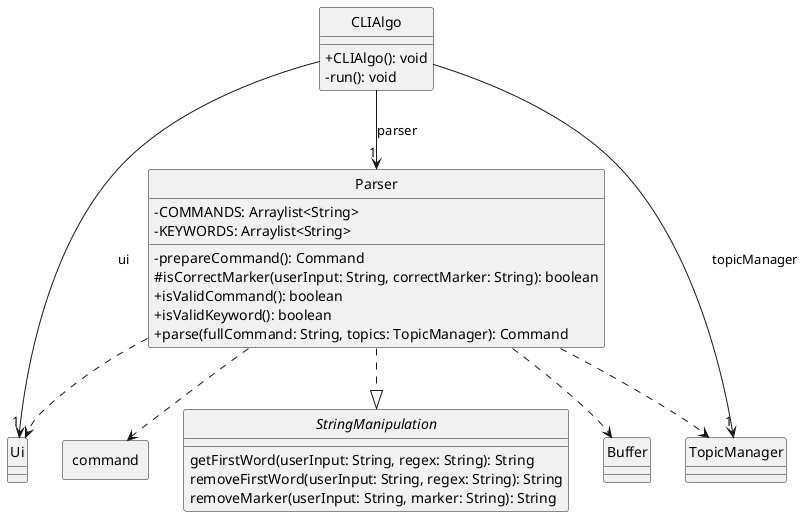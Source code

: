 @startuml
skinparam classAttributeIconSize 0
hide circle
class Parser {
-COMMANDS: Arraylist<String>
-KEYWORDS: Arraylist<String>

-prepareCommand(): Command
#isCorrectMarker(userInput: String, correctMarker: String): boolean
+isValidCommand(): boolean
+isValidKeyword(): boolean
+parse(fullCommand: String, topics: TopicManager): Command
}

interface StringManipulation {
getFirstWord(userInput: String, regex: String): String
removeFirstWord(userInput: String, regex: String): String
removeMarker(userInput: String, marker: String): String
}

class Ui {
}

class TopicManager {
}

class Buffer {
}

class CLIAlgo {
+CLIAlgo(): void
-run(): void
}

package command <<rectangle>>{
}

CLIAlgo --> "1" Ui : ui
CLIAlgo --> "1" TopicManager : topicManager
CLIAlgo --> "1" Parser : parser
Parser ..|> StringManipulation
Parser ..> Ui
Parser ..> TopicManager
Parser ..> command
Parser ..> Buffer


@enduml